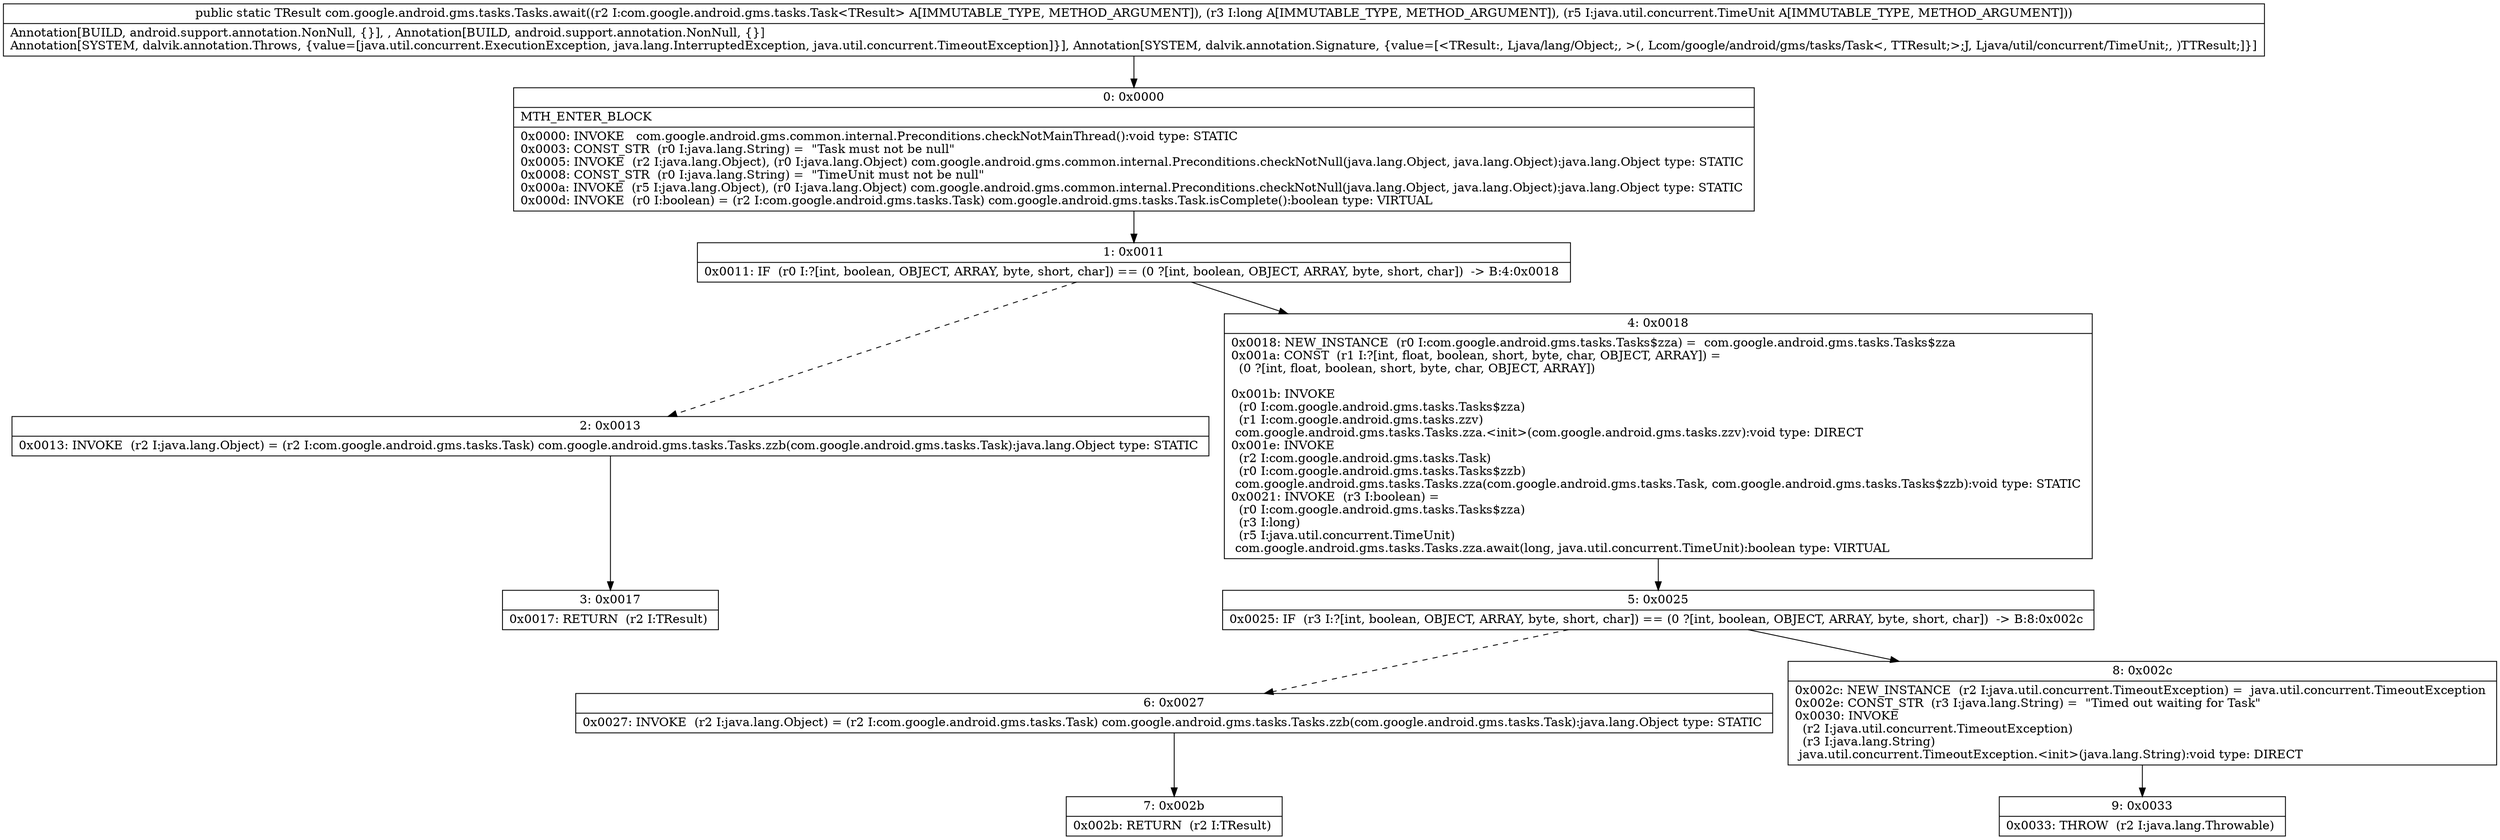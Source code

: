 digraph "CFG forcom.google.android.gms.tasks.Tasks.await(Lcom\/google\/android\/gms\/tasks\/Task;JLjava\/util\/concurrent\/TimeUnit;)Ljava\/lang\/Object;" {
Node_0 [shape=record,label="{0\:\ 0x0000|MTH_ENTER_BLOCK\l|0x0000: INVOKE   com.google.android.gms.common.internal.Preconditions.checkNotMainThread():void type: STATIC \l0x0003: CONST_STR  (r0 I:java.lang.String) =  \"Task must not be null\" \l0x0005: INVOKE  (r2 I:java.lang.Object), (r0 I:java.lang.Object) com.google.android.gms.common.internal.Preconditions.checkNotNull(java.lang.Object, java.lang.Object):java.lang.Object type: STATIC \l0x0008: CONST_STR  (r0 I:java.lang.String) =  \"TimeUnit must not be null\" \l0x000a: INVOKE  (r5 I:java.lang.Object), (r0 I:java.lang.Object) com.google.android.gms.common.internal.Preconditions.checkNotNull(java.lang.Object, java.lang.Object):java.lang.Object type: STATIC \l0x000d: INVOKE  (r0 I:boolean) = (r2 I:com.google.android.gms.tasks.Task) com.google.android.gms.tasks.Task.isComplete():boolean type: VIRTUAL \l}"];
Node_1 [shape=record,label="{1\:\ 0x0011|0x0011: IF  (r0 I:?[int, boolean, OBJECT, ARRAY, byte, short, char]) == (0 ?[int, boolean, OBJECT, ARRAY, byte, short, char])  \-\> B:4:0x0018 \l}"];
Node_2 [shape=record,label="{2\:\ 0x0013|0x0013: INVOKE  (r2 I:java.lang.Object) = (r2 I:com.google.android.gms.tasks.Task) com.google.android.gms.tasks.Tasks.zzb(com.google.android.gms.tasks.Task):java.lang.Object type: STATIC \l}"];
Node_3 [shape=record,label="{3\:\ 0x0017|0x0017: RETURN  (r2 I:TResult) \l}"];
Node_4 [shape=record,label="{4\:\ 0x0018|0x0018: NEW_INSTANCE  (r0 I:com.google.android.gms.tasks.Tasks$zza) =  com.google.android.gms.tasks.Tasks$zza \l0x001a: CONST  (r1 I:?[int, float, boolean, short, byte, char, OBJECT, ARRAY]) = \l  (0 ?[int, float, boolean, short, byte, char, OBJECT, ARRAY])\l \l0x001b: INVOKE  \l  (r0 I:com.google.android.gms.tasks.Tasks$zza)\l  (r1 I:com.google.android.gms.tasks.zzv)\l com.google.android.gms.tasks.Tasks.zza.\<init\>(com.google.android.gms.tasks.zzv):void type: DIRECT \l0x001e: INVOKE  \l  (r2 I:com.google.android.gms.tasks.Task)\l  (r0 I:com.google.android.gms.tasks.Tasks$zzb)\l com.google.android.gms.tasks.Tasks.zza(com.google.android.gms.tasks.Task, com.google.android.gms.tasks.Tasks$zzb):void type: STATIC \l0x0021: INVOKE  (r3 I:boolean) = \l  (r0 I:com.google.android.gms.tasks.Tasks$zza)\l  (r3 I:long)\l  (r5 I:java.util.concurrent.TimeUnit)\l com.google.android.gms.tasks.Tasks.zza.await(long, java.util.concurrent.TimeUnit):boolean type: VIRTUAL \l}"];
Node_5 [shape=record,label="{5\:\ 0x0025|0x0025: IF  (r3 I:?[int, boolean, OBJECT, ARRAY, byte, short, char]) == (0 ?[int, boolean, OBJECT, ARRAY, byte, short, char])  \-\> B:8:0x002c \l}"];
Node_6 [shape=record,label="{6\:\ 0x0027|0x0027: INVOKE  (r2 I:java.lang.Object) = (r2 I:com.google.android.gms.tasks.Task) com.google.android.gms.tasks.Tasks.zzb(com.google.android.gms.tasks.Task):java.lang.Object type: STATIC \l}"];
Node_7 [shape=record,label="{7\:\ 0x002b|0x002b: RETURN  (r2 I:TResult) \l}"];
Node_8 [shape=record,label="{8\:\ 0x002c|0x002c: NEW_INSTANCE  (r2 I:java.util.concurrent.TimeoutException) =  java.util.concurrent.TimeoutException \l0x002e: CONST_STR  (r3 I:java.lang.String) =  \"Timed out waiting for Task\" \l0x0030: INVOKE  \l  (r2 I:java.util.concurrent.TimeoutException)\l  (r3 I:java.lang.String)\l java.util.concurrent.TimeoutException.\<init\>(java.lang.String):void type: DIRECT \l}"];
Node_9 [shape=record,label="{9\:\ 0x0033|0x0033: THROW  (r2 I:java.lang.Throwable) \l}"];
MethodNode[shape=record,label="{public static TResult com.google.android.gms.tasks.Tasks.await((r2 I:com.google.android.gms.tasks.Task\<TResult\> A[IMMUTABLE_TYPE, METHOD_ARGUMENT]), (r3 I:long A[IMMUTABLE_TYPE, METHOD_ARGUMENT]), (r5 I:java.util.concurrent.TimeUnit A[IMMUTABLE_TYPE, METHOD_ARGUMENT]))  | Annotation[BUILD, android.support.annotation.NonNull, \{\}], , Annotation[BUILD, android.support.annotation.NonNull, \{\}]\lAnnotation[SYSTEM, dalvik.annotation.Throws, \{value=[java.util.concurrent.ExecutionException, java.lang.InterruptedException, java.util.concurrent.TimeoutException]\}], Annotation[SYSTEM, dalvik.annotation.Signature, \{value=[\<TResult:, Ljava\/lang\/Object;, \>(, Lcom\/google\/android\/gms\/tasks\/Task\<, TTResult;\>;J, Ljava\/util\/concurrent\/TimeUnit;, )TTResult;]\}]\l}"];
MethodNode -> Node_0;
Node_0 -> Node_1;
Node_1 -> Node_2[style=dashed];
Node_1 -> Node_4;
Node_2 -> Node_3;
Node_4 -> Node_5;
Node_5 -> Node_6[style=dashed];
Node_5 -> Node_8;
Node_6 -> Node_7;
Node_8 -> Node_9;
}


